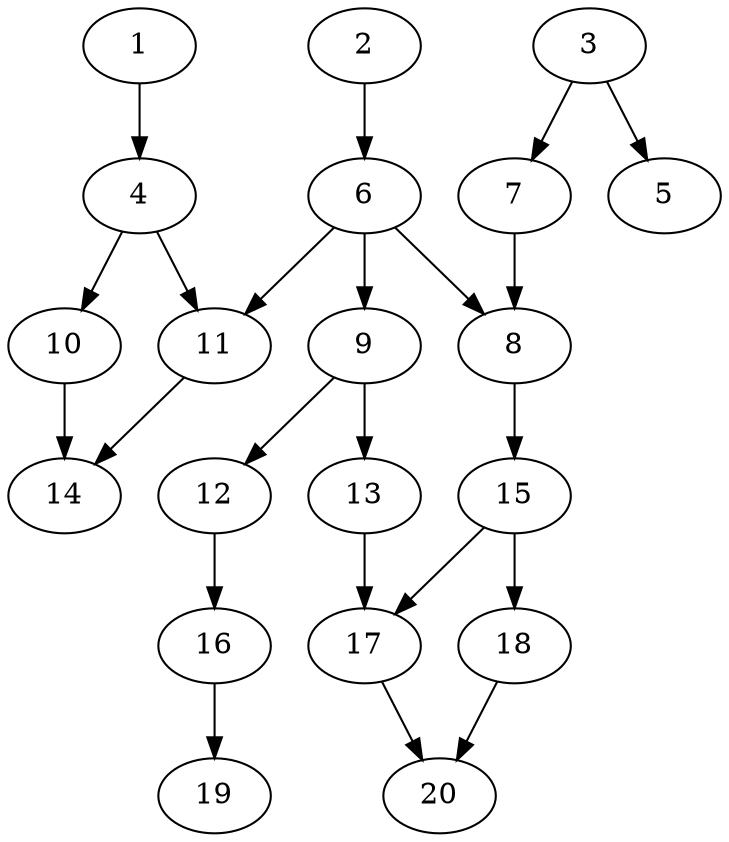 // DAG automatically generated by daggen at Wed Jul 24 22:10:09 2019
// ./daggen --dot -n 20 --ccr 0.5 --fat 0.5 --regular 0.5 --density 0.5 --mindata 5242880 --maxdata 52428800 
digraph G {
  1 [size="56092672", alpha="0.09", expect_size="28046336"] 
  1 -> 4 [size ="28046336"]
  2 [size="16873472", alpha="0.20", expect_size="8436736"] 
  2 -> 6 [size ="8436736"]
  3 [size="33120256", alpha="0.00", expect_size="16560128"] 
  3 -> 5 [size ="16560128"]
  3 -> 7 [size ="16560128"]
  4 [size="23005184", alpha="0.16", expect_size="11502592"] 
  4 -> 10 [size ="11502592"]
  4 -> 11 [size ="11502592"]
  5 [size="63940608", alpha="0.12", expect_size="31970304"] 
  6 [size="95023104", alpha="0.11", expect_size="47511552"] 
  6 -> 8 [size ="47511552"]
  6 -> 9 [size ="47511552"]
  6 -> 11 [size ="47511552"]
  7 [size="62517248", alpha="0.13", expect_size="31258624"] 
  7 -> 8 [size ="31258624"]
  8 [size="44247040", alpha="0.03", expect_size="22123520"] 
  8 -> 15 [size ="22123520"]
  9 [size="43749376", alpha="0.17", expect_size="21874688"] 
  9 -> 12 [size ="21874688"]
  9 -> 13 [size ="21874688"]
  10 [size="15306752", alpha="0.02", expect_size="7653376"] 
  10 -> 14 [size ="7653376"]
  11 [size="44421120", alpha="0.13", expect_size="22210560"] 
  11 -> 14 [size ="22210560"]
  12 [size="88291328", alpha="0.06", expect_size="44145664"] 
  12 -> 16 [size ="44145664"]
  13 [size="88291328", alpha="0.17", expect_size="44145664"] 
  13 -> 17 [size ="44145664"]
  14 [size="90001408", alpha="0.10", expect_size="45000704"] 
  15 [size="73306112", alpha="0.03", expect_size="36653056"] 
  15 -> 17 [size ="36653056"]
  15 -> 18 [size ="36653056"]
  16 [size="35297280", alpha="0.10", expect_size="17648640"] 
  16 -> 19 [size ="17648640"]
  17 [size="87441408", alpha="0.11", expect_size="43720704"] 
  17 -> 20 [size ="43720704"]
  18 [size="54839296", alpha="0.16", expect_size="27419648"] 
  18 -> 20 [size ="27419648"]
  19 [size="68990976", alpha="0.08", expect_size="34495488"] 
  20 [size="52744192", alpha="0.13", expect_size="26372096"] 
}

